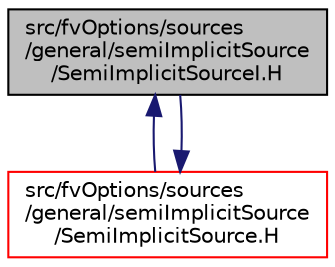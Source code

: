 digraph "src/fvOptions/sources/general/semiImplicitSource/SemiImplicitSourceI.H"
{
  bgcolor="transparent";
  edge [fontname="Helvetica",fontsize="10",labelfontname="Helvetica",labelfontsize="10"];
  node [fontname="Helvetica",fontsize="10",shape=record];
  Node1 [label="src/fvOptions/sources\l/general/semiImplicitSource\l/SemiImplicitSourceI.H",height=0.2,width=0.4,color="black", fillcolor="grey75", style="filled" fontcolor="black"];
  Node1 -> Node2 [dir="back",color="midnightblue",fontsize="10",style="solid",fontname="Helvetica"];
  Node2 [label="src/fvOptions/sources\l/general/semiImplicitSource\l/SemiImplicitSource.H",height=0.2,width=0.4,color="red",URL="$SemiImplicitSource_8H.html"];
  Node2 -> Node1 [dir="back",color="midnightblue",fontsize="10",style="solid",fontname="Helvetica"];
}
